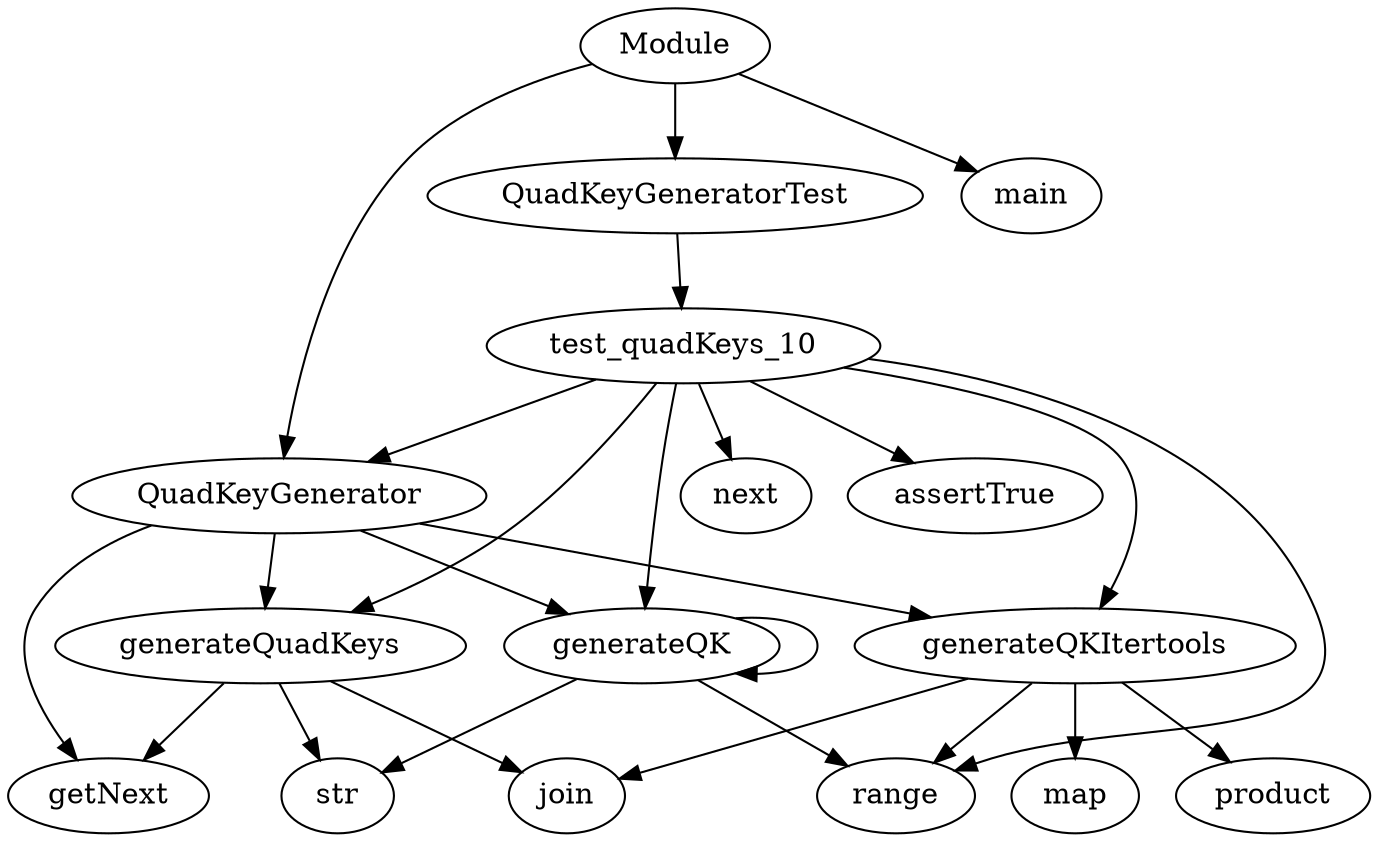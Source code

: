 digraph  {
getNext;
generateQuadKeys;
join;
str;
generateQK;
range;
generateQKItertools;
product;
map;
test_quadKeys_10;
QuadKeyGenerator;
next;
assertTrue;
Module;
QuadKeyGeneratorTest;
main;
generateQuadKeys -> join;
generateQuadKeys -> str;
generateQuadKeys -> getNext;
generateQK -> range;
generateQK -> str;
generateQK -> generateQK;
generateQKItertools -> range;
generateQKItertools -> product;
generateQKItertools -> join;
generateQKItertools -> map;
test_quadKeys_10 -> QuadKeyGenerator;
test_quadKeys_10 -> generateQuadKeys;
test_quadKeys_10 -> generateQK;
test_quadKeys_10 -> generateQKItertools;
test_quadKeys_10 -> range;
test_quadKeys_10 -> next;
test_quadKeys_10 -> assertTrue;
QuadKeyGenerator -> getNext;
QuadKeyGenerator -> generateQuadKeys;
QuadKeyGenerator -> generateQK;
QuadKeyGenerator -> generateQKItertools;
Module -> QuadKeyGenerator;
Module -> QuadKeyGeneratorTest;
Module -> main;
QuadKeyGeneratorTest -> test_quadKeys_10;
}
